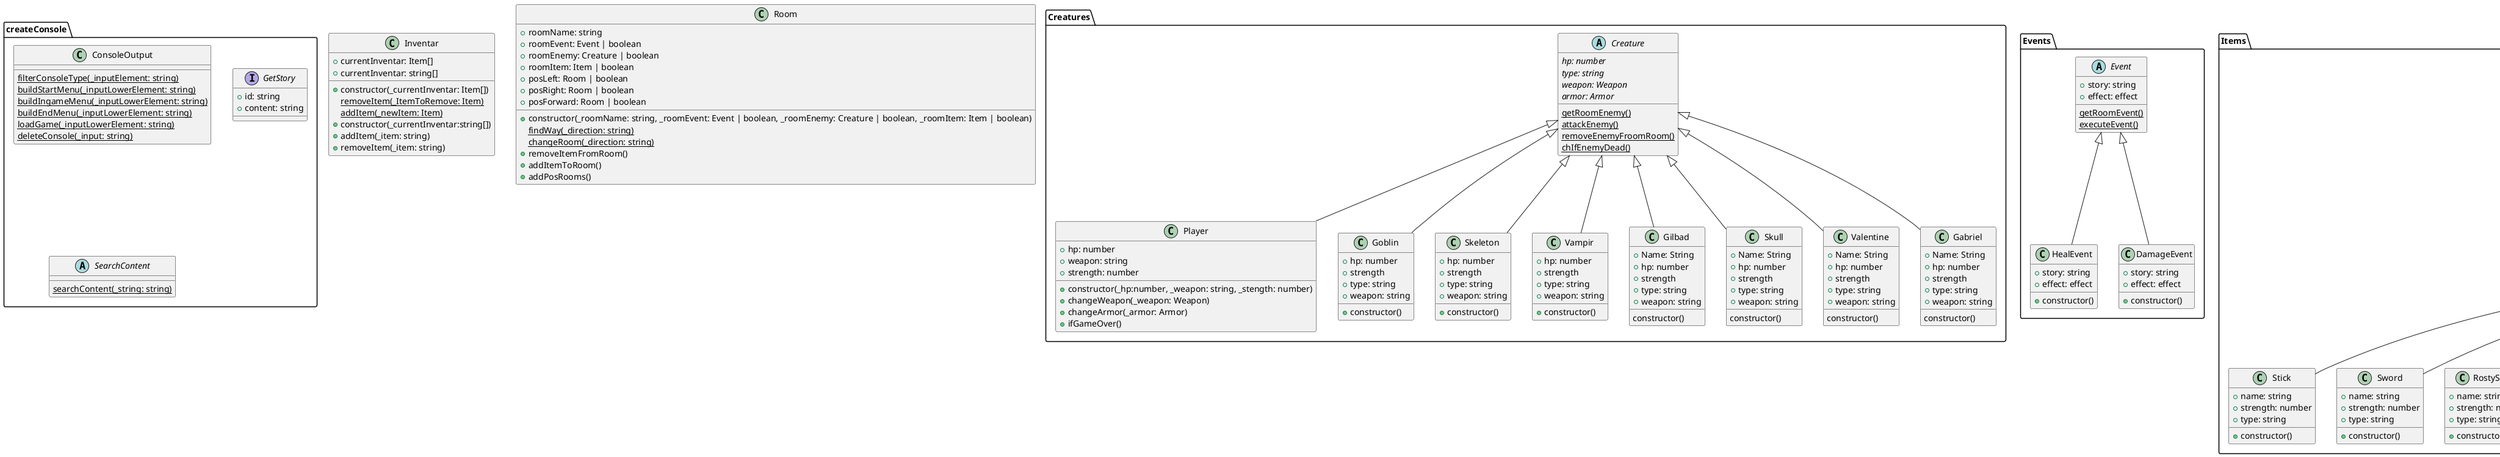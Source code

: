 @startuml Textadventure

namespace createConsole {
  class ConsoleOutput {
    {static} filterConsoleType(_inputElement: string)
    {static} buildStartMenu(_inputLowerElement: string)
    {static} buildIngameMenu(_inputLowerElement: string)
    {static} buildEndMenu(_inputLowerElement: string)
    {static} loadGame(_inputLowerElement: string)
    {static} deleteConsole(_input: string)
  }
  interface GetStory {
    + id: string
    + content: string
  }
  abstract class SearchContent {
    {static}searchContent(_string: string)
  }
}

namespace Creatures {
  abstract class Creature {
    {abstract}hp: number
    {abstract}type: string
    {abstract}weapon: Weapon
    {abstract}armor: Armor

    {static}getRoomEnemy()
    {static}attackEnemy()
    {static}removeEnemyFroomRoom()
    {static}chIfEnemyDead()
  }

  class Player extends Creature {
    + hp: number
    + weapon: string
    + strength: number
    + constructor(_hp:number, _weapon: string, _stength: number)
    + changeWeapon(_weapon: Weapon)
    + changeArmor(_armor: Armor)
    + ifGameOver()
  }

  class Goblin extends Creature {
    + hp: number
    + strength
    + type: string
    + weapon: string
    + constructor()
  }

  class Skeleton extends Creature {
    + hp: number
    + strength
    + type: string
    + weapon: string
    + constructor()
  }

  class Vampir extends Creature {
    + hp: number
    + strength
    + type: string
    + weapon: string
    + constructor()
  }

  class Gilbad extends Creature {
    + Name: String
    + hp: number
    + strength
    + type: string
    + weapon: string
    constructor()
  }
  class Skull extends Creature {
    + Name: String
    + hp: number
    + strength
    + type: string
    + weapon: string
    constructor()
  }
  class Valentine extends Creature {
    + Name: String
    + hp: number
    + strength
    + type: string
    + weapon: string
    constructor()
  }
  class Gabriel extends Creature {
    + Name: String
    + hp: number
    + strength
    + type: string
    + weapon: string
    constructor()
  }
}

namespace Events {
  abstract class Event {
    + story: string
    + effect: effect

    {static} getRoomEvent()
    {static} executeEvent()
  }

  class HealEvent extends Event {
    + story: string
    + effect: effect
    + constructor()
  }

  class DamageEvent extends Event {
    + story: string
    + effect: effect
    + constructor()
  }
}

namespace Items {
  abstract class Item {
    + name: string
    + type: string

    {static} getRoomItem()
    {static} checkRoomItem()
  }

  abstract class Weapon extends Item {
    + type: string
    + strength: number
    + type: string
  }

  class Stick extends Weapon {
    + name: string
    + strength: number
    + type: string
    + constructor()
  }
  class Sword extends Weapon {
    + name: string
    + strength: number
    + type: string
    + constructor()
  }
  class RostySword extends Weapon {
    + name: string
    + strength: number
    + type: string
    + constructor()
  }
  class NobleSword extends Weapon {
    + name: string
    + strength: number
    + type: string
    + constructor()
  }
  class BastardSword extends Weapon {
    + name: string
    + strength: number
    + type: string
    + constructor()
  }
  class LongSword extends Weapon {
    + name: string
    + strength: number
    + type: string
    + constructor()
  }
  class Mace extends Weapon {
    + name: string
    + strength: number
    + type: string
    + constructor()
  }
  class HolySword extends Weapon {
    + name: string
    + strength: number
    + type: string
    + constructor()
  }

  abstract class Armor extends Item {
    + type: string
    + defense: number
    + type: string
  }

  class Clothing extends Armor {
    + name: string
    + defense: number
    + type: string
    + constructor()
  }

  class LeatherClothing extends Armor {
    + name: string
    + defense: number
    + type: string
    + constructor()
  }

  class Woodarmor extends Armor {
    + name: string
    + defense: number
    + type: string
    + constructor()
  }

  class PlateArmor extends Armor {
    + name: string
    + defense: number
    + type: string
    + constructor()
  }

  class HolyArmor extends Armor {
    + name: string
    + defense: number
    + type: string
    + constructor()
  }

  class HealPortion extends Item {
    + name: string
    + type: string
    + constructor()
    {static} useHealPortion()
  }
  class Incendiary extends Item {
    + name: string
    + type: string
    + constructor()
    {static} useIncendiary()
  }

}
class Inventar {
  + currentInventar: Item[]
  + constructor(_currentInventar: Item[])
  {static} removeItem(_ItemToRemove: Item)
  {static} addItem(_newItem: Item)
}

class Inventar {
  + currentInventar: string[]
  + constructor(_currentInventar:string[])
  + addItem(_item: string)
  + removeItem(_item: string)
}

class Room {
  + roomName: string
  + roomEvent: Event | boolean
  + roomEnemy: Creature | boolean
  + roomItem: Item | boolean
  + posLeft: Room | boolean
  + posRight: Room | boolean
  + posForward: Room | boolean
  + constructor(_roomName: string, _roomEvent: Event | boolean, _roomEnemy: Creature | boolean, _roomItem: Item | boolean)
  {static} findWay(_direction: string)
  {static} changeRoom(_direction: string)
  + removeItemFromRoom()
  + addItemToRoom()
  + addPosRooms()
}
namespace SaveLoad {
  class GenerateSaveFile {
    + currentRoomName: string
    + currentWeapon: Weapon
    + currentArmor: Armor
    + currentinventory: Inventar
    + currentHP: number
    + currentEvent: Event | boolean
    + currentItem: Item | boolean

    + constructor()
  }
  class SaveLoad {
    {static} saveGame()
    {static} roomNameToRoom()
    {static} loadGame()
  }
}
@enduml
